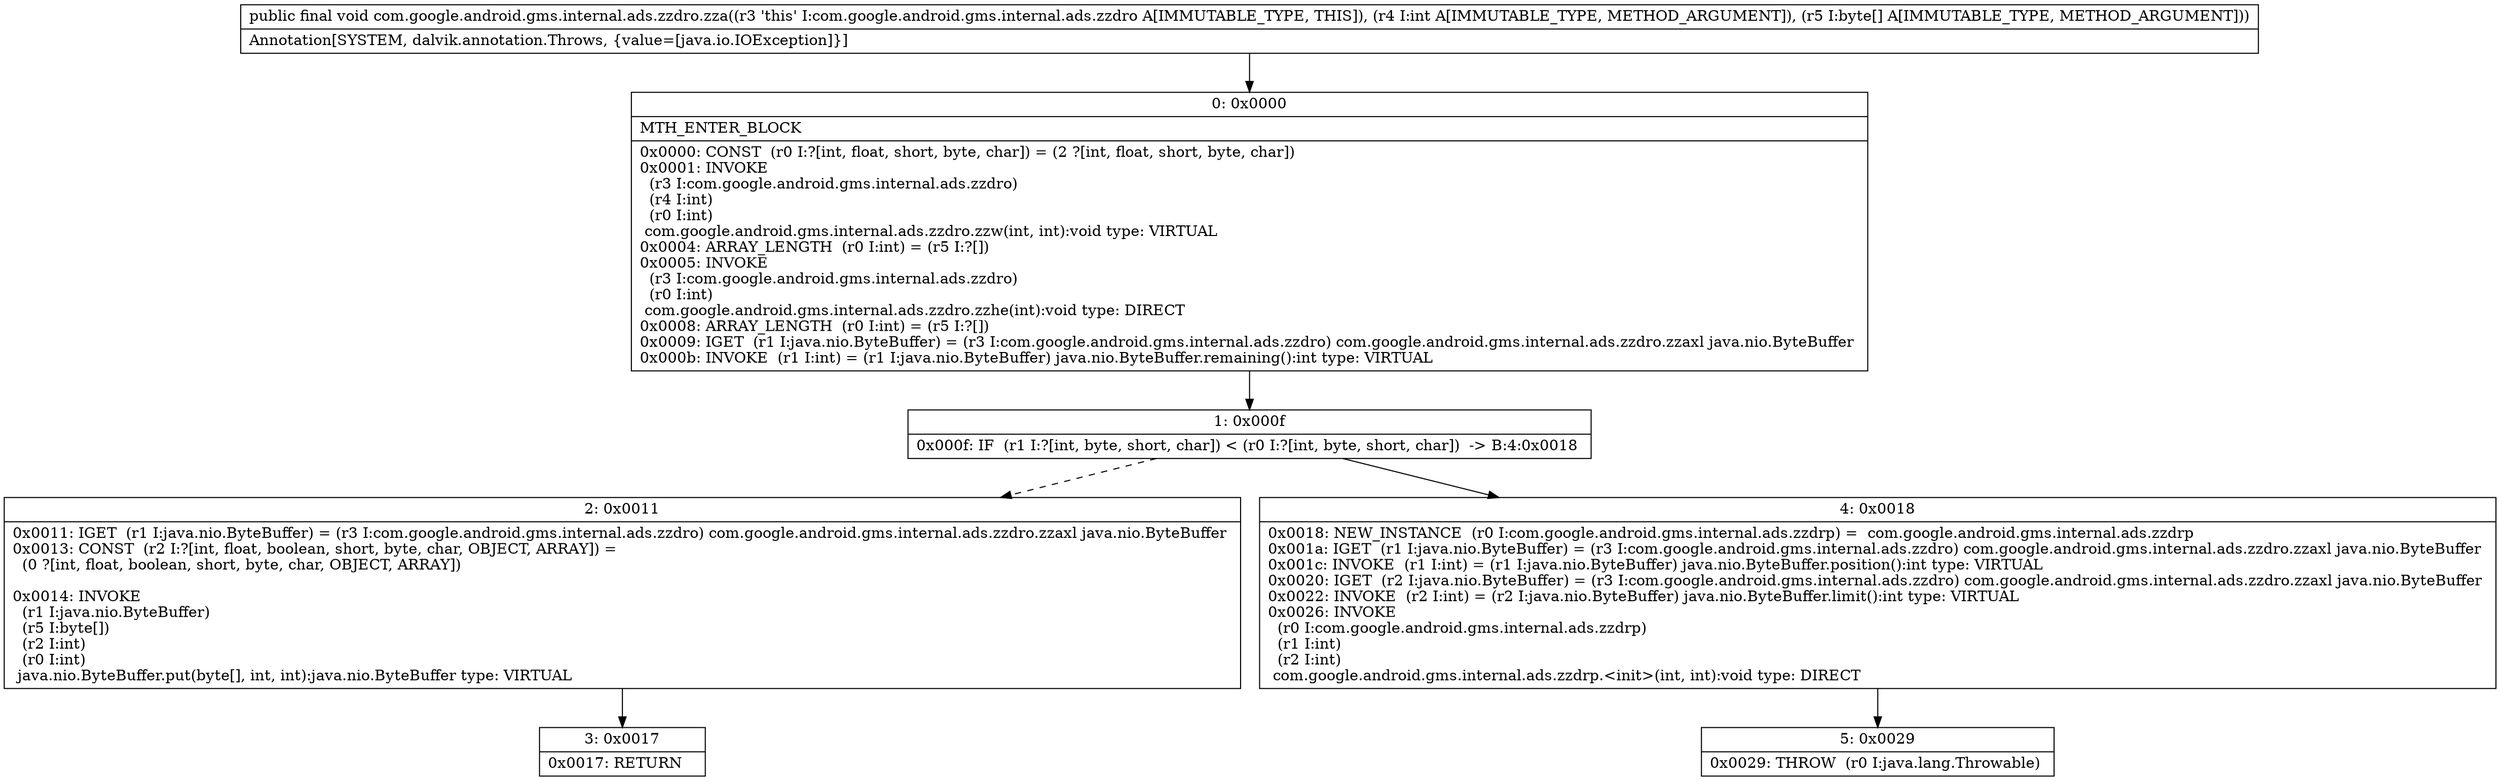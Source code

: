 digraph "CFG forcom.google.android.gms.internal.ads.zzdro.zza(I[B)V" {
Node_0 [shape=record,label="{0\:\ 0x0000|MTH_ENTER_BLOCK\l|0x0000: CONST  (r0 I:?[int, float, short, byte, char]) = (2 ?[int, float, short, byte, char]) \l0x0001: INVOKE  \l  (r3 I:com.google.android.gms.internal.ads.zzdro)\l  (r4 I:int)\l  (r0 I:int)\l com.google.android.gms.internal.ads.zzdro.zzw(int, int):void type: VIRTUAL \l0x0004: ARRAY_LENGTH  (r0 I:int) = (r5 I:?[]) \l0x0005: INVOKE  \l  (r3 I:com.google.android.gms.internal.ads.zzdro)\l  (r0 I:int)\l com.google.android.gms.internal.ads.zzdro.zzhe(int):void type: DIRECT \l0x0008: ARRAY_LENGTH  (r0 I:int) = (r5 I:?[]) \l0x0009: IGET  (r1 I:java.nio.ByteBuffer) = (r3 I:com.google.android.gms.internal.ads.zzdro) com.google.android.gms.internal.ads.zzdro.zzaxl java.nio.ByteBuffer \l0x000b: INVOKE  (r1 I:int) = (r1 I:java.nio.ByteBuffer) java.nio.ByteBuffer.remaining():int type: VIRTUAL \l}"];
Node_1 [shape=record,label="{1\:\ 0x000f|0x000f: IF  (r1 I:?[int, byte, short, char]) \< (r0 I:?[int, byte, short, char])  \-\> B:4:0x0018 \l}"];
Node_2 [shape=record,label="{2\:\ 0x0011|0x0011: IGET  (r1 I:java.nio.ByteBuffer) = (r3 I:com.google.android.gms.internal.ads.zzdro) com.google.android.gms.internal.ads.zzdro.zzaxl java.nio.ByteBuffer \l0x0013: CONST  (r2 I:?[int, float, boolean, short, byte, char, OBJECT, ARRAY]) = \l  (0 ?[int, float, boolean, short, byte, char, OBJECT, ARRAY])\l \l0x0014: INVOKE  \l  (r1 I:java.nio.ByteBuffer)\l  (r5 I:byte[])\l  (r2 I:int)\l  (r0 I:int)\l java.nio.ByteBuffer.put(byte[], int, int):java.nio.ByteBuffer type: VIRTUAL \l}"];
Node_3 [shape=record,label="{3\:\ 0x0017|0x0017: RETURN   \l}"];
Node_4 [shape=record,label="{4\:\ 0x0018|0x0018: NEW_INSTANCE  (r0 I:com.google.android.gms.internal.ads.zzdrp) =  com.google.android.gms.internal.ads.zzdrp \l0x001a: IGET  (r1 I:java.nio.ByteBuffer) = (r3 I:com.google.android.gms.internal.ads.zzdro) com.google.android.gms.internal.ads.zzdro.zzaxl java.nio.ByteBuffer \l0x001c: INVOKE  (r1 I:int) = (r1 I:java.nio.ByteBuffer) java.nio.ByteBuffer.position():int type: VIRTUAL \l0x0020: IGET  (r2 I:java.nio.ByteBuffer) = (r3 I:com.google.android.gms.internal.ads.zzdro) com.google.android.gms.internal.ads.zzdro.zzaxl java.nio.ByteBuffer \l0x0022: INVOKE  (r2 I:int) = (r2 I:java.nio.ByteBuffer) java.nio.ByteBuffer.limit():int type: VIRTUAL \l0x0026: INVOKE  \l  (r0 I:com.google.android.gms.internal.ads.zzdrp)\l  (r1 I:int)\l  (r2 I:int)\l com.google.android.gms.internal.ads.zzdrp.\<init\>(int, int):void type: DIRECT \l}"];
Node_5 [shape=record,label="{5\:\ 0x0029|0x0029: THROW  (r0 I:java.lang.Throwable) \l}"];
MethodNode[shape=record,label="{public final void com.google.android.gms.internal.ads.zzdro.zza((r3 'this' I:com.google.android.gms.internal.ads.zzdro A[IMMUTABLE_TYPE, THIS]), (r4 I:int A[IMMUTABLE_TYPE, METHOD_ARGUMENT]), (r5 I:byte[] A[IMMUTABLE_TYPE, METHOD_ARGUMENT]))  | Annotation[SYSTEM, dalvik.annotation.Throws, \{value=[java.io.IOException]\}]\l}"];
MethodNode -> Node_0;
Node_0 -> Node_1;
Node_1 -> Node_2[style=dashed];
Node_1 -> Node_4;
Node_2 -> Node_3;
Node_4 -> Node_5;
}

